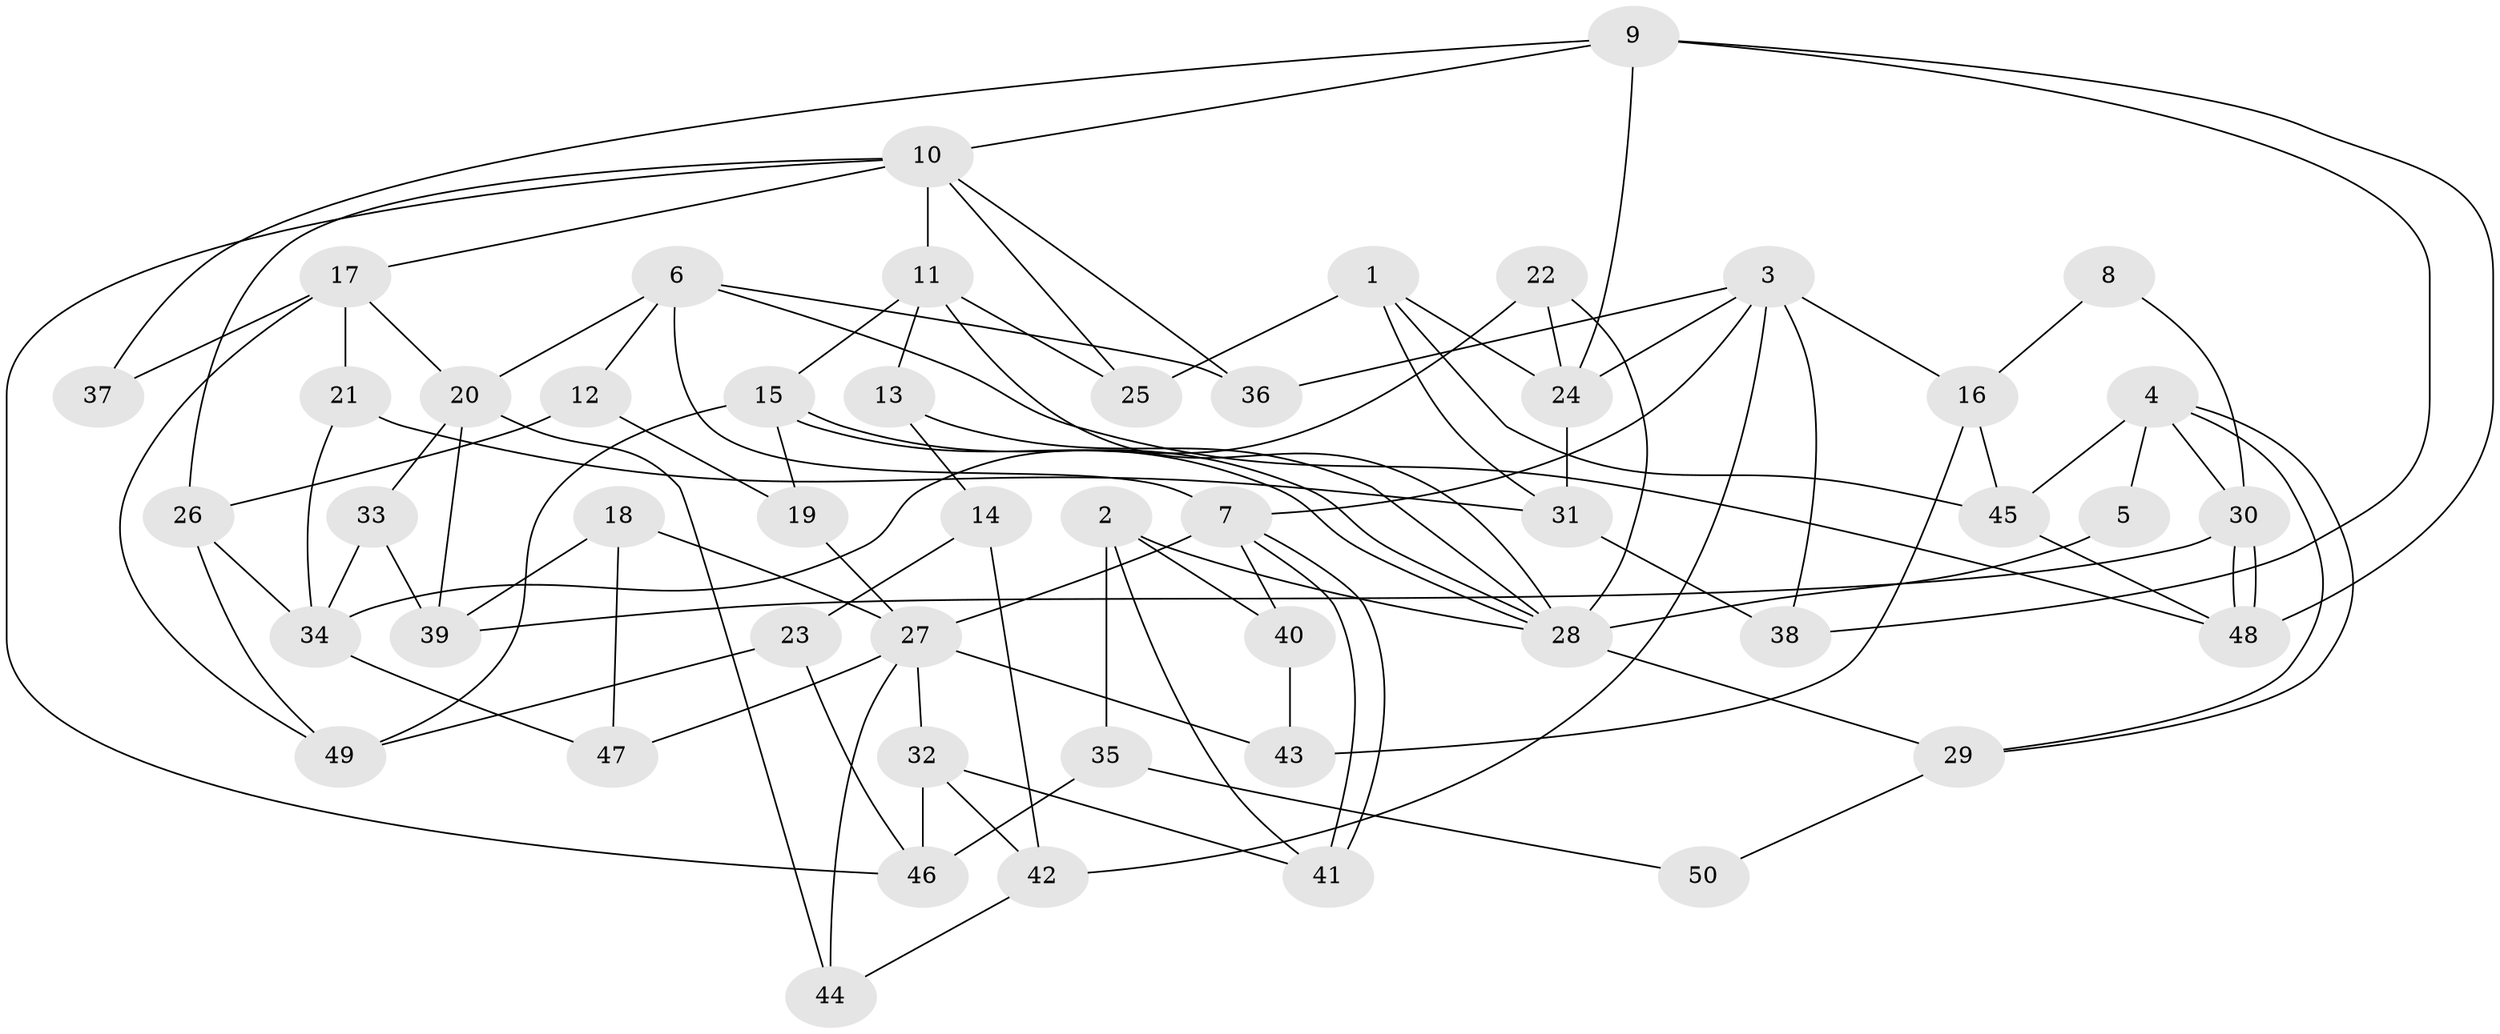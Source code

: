 // coarse degree distribution, {6: 0.32, 3: 0.24, 5: 0.2, 9: 0.04, 4: 0.16, 2: 0.04}
// Generated by graph-tools (version 1.1) at 2025/37/03/04/25 23:37:12]
// undirected, 50 vertices, 100 edges
graph export_dot {
  node [color=gray90,style=filled];
  1;
  2;
  3;
  4;
  5;
  6;
  7;
  8;
  9;
  10;
  11;
  12;
  13;
  14;
  15;
  16;
  17;
  18;
  19;
  20;
  21;
  22;
  23;
  24;
  25;
  26;
  27;
  28;
  29;
  30;
  31;
  32;
  33;
  34;
  35;
  36;
  37;
  38;
  39;
  40;
  41;
  42;
  43;
  44;
  45;
  46;
  47;
  48;
  49;
  50;
  1 -- 45;
  1 -- 25;
  1 -- 24;
  1 -- 31;
  2 -- 28;
  2 -- 41;
  2 -- 35;
  2 -- 40;
  3 -- 7;
  3 -- 38;
  3 -- 16;
  3 -- 24;
  3 -- 36;
  3 -- 42;
  4 -- 30;
  4 -- 29;
  4 -- 29;
  4 -- 5;
  4 -- 45;
  5 -- 28;
  6 -- 7;
  6 -- 36;
  6 -- 12;
  6 -- 20;
  6 -- 48;
  7 -- 40;
  7 -- 41;
  7 -- 41;
  7 -- 27;
  8 -- 30;
  8 -- 16;
  9 -- 48;
  9 -- 24;
  9 -- 10;
  9 -- 37;
  9 -- 38;
  10 -- 17;
  10 -- 11;
  10 -- 25;
  10 -- 26;
  10 -- 36;
  10 -- 46;
  11 -- 15;
  11 -- 13;
  11 -- 25;
  11 -- 28;
  12 -- 19;
  12 -- 26;
  13 -- 28;
  13 -- 14;
  14 -- 42;
  14 -- 23;
  15 -- 49;
  15 -- 28;
  15 -- 28;
  15 -- 19;
  16 -- 45;
  16 -- 43;
  17 -- 21;
  17 -- 49;
  17 -- 20;
  17 -- 37;
  18 -- 47;
  18 -- 39;
  18 -- 27;
  19 -- 27;
  20 -- 33;
  20 -- 39;
  20 -- 44;
  21 -- 34;
  21 -- 31;
  22 -- 24;
  22 -- 28;
  22 -- 34;
  23 -- 46;
  23 -- 49;
  24 -- 31;
  26 -- 34;
  26 -- 49;
  27 -- 32;
  27 -- 43;
  27 -- 44;
  27 -- 47;
  28 -- 29;
  29 -- 50;
  30 -- 48;
  30 -- 48;
  30 -- 39;
  31 -- 38;
  32 -- 42;
  32 -- 41;
  32 -- 46;
  33 -- 34;
  33 -- 39;
  34 -- 47;
  35 -- 46;
  35 -- 50;
  40 -- 43;
  42 -- 44;
  45 -- 48;
}
